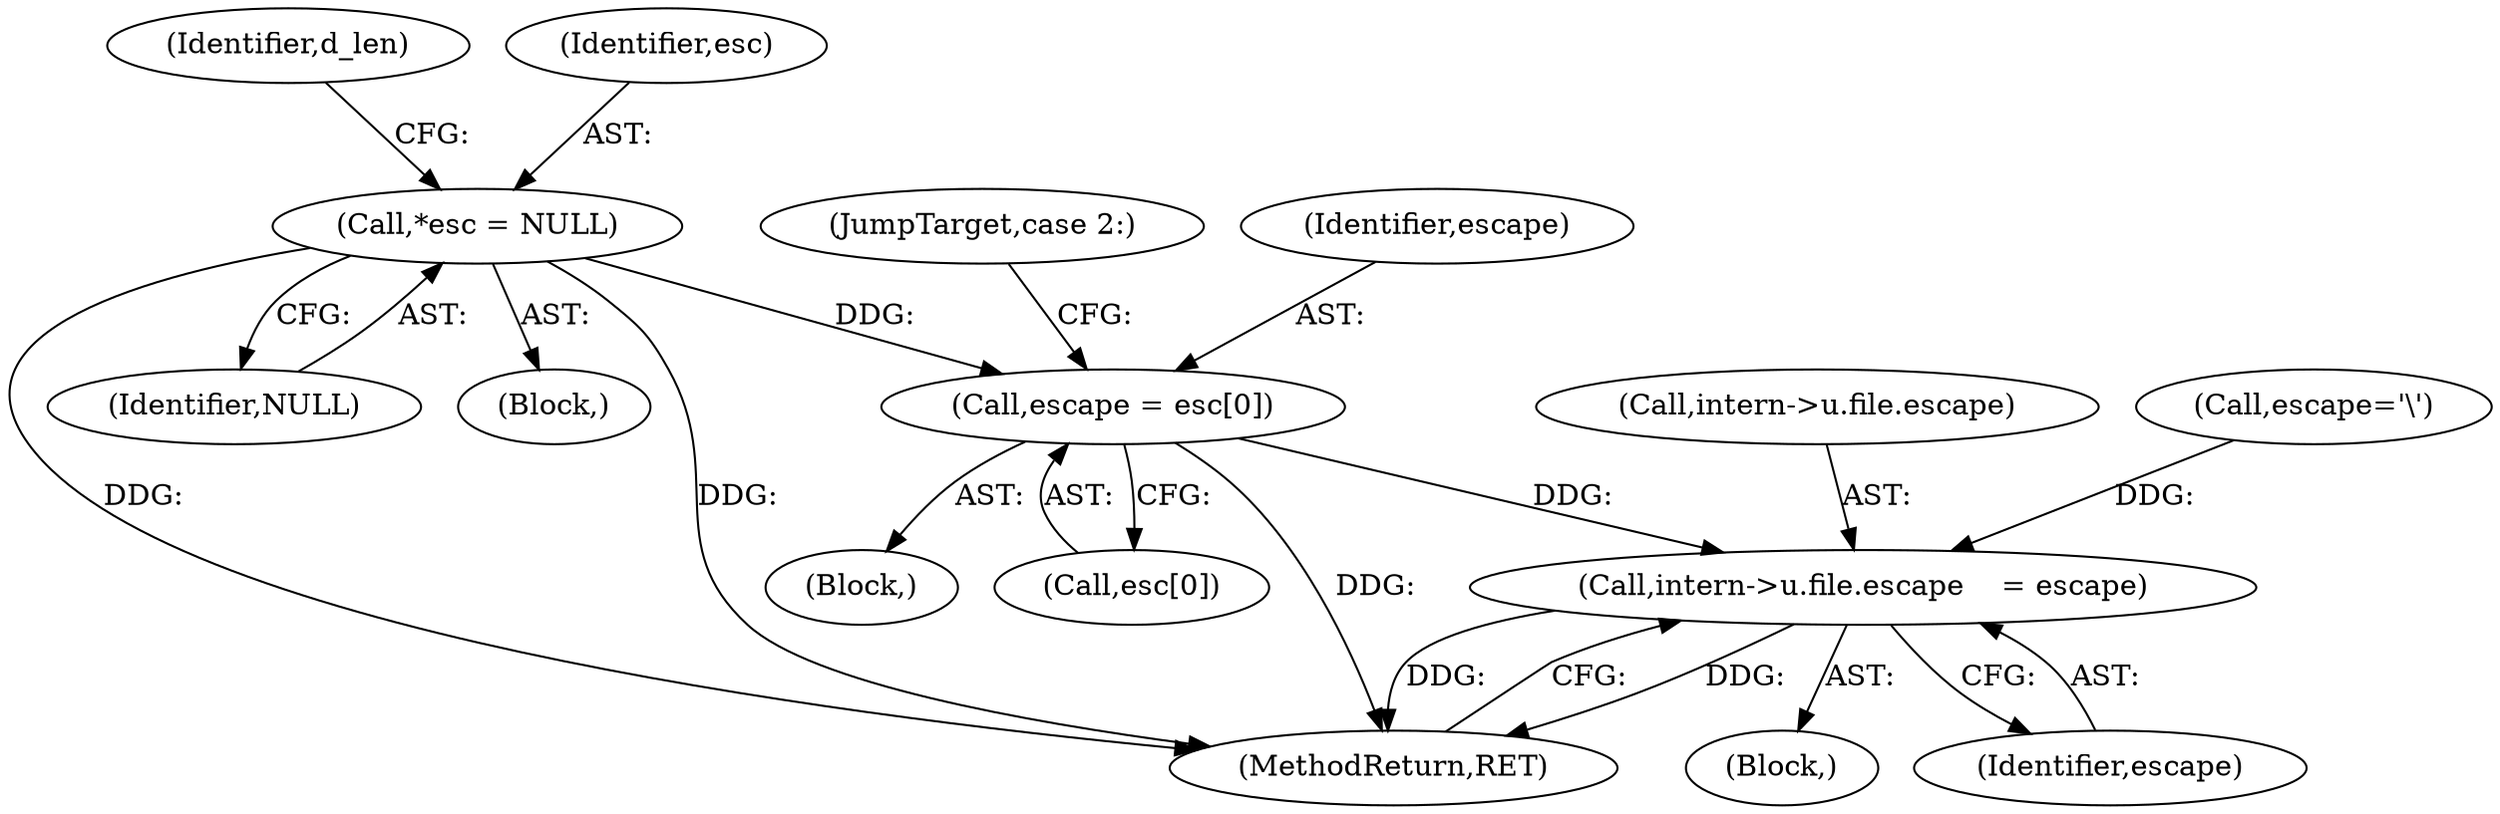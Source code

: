 digraph "0_php-src_7245bff300d3fa8bacbef7897ff080a6f1c23eba?w=1_36@array" {
"1000154" [label="(Call,escape = esc[0])"];
"1000128" [label="(Call,*esc = NULL)"];
"1000203" [label="(Call,intern->u.file.escape    = escape)"];
"1000133" [label="(Identifier,d_len)"];
"1000129" [label="(Identifier,esc)"];
"1000154" [label="(Call,escape = esc[0])"];
"1000211" [label="(Identifier,escape)"];
"1000146" [label="(Block,)"];
"1000212" [label="(MethodReturn,RET)"];
"1000130" [label="(Identifier,NULL)"];
"1000159" [label="(JumpTarget,case 2:)"];
"1000128" [label="(Call,*esc = NULL)"];
"1000143" [label="(Block,)"];
"1000204" [label="(Call,intern->u.file.escape)"];
"1000156" [label="(Call,esc[0])"];
"1000116" [label="(Call,escape='\\')"];
"1000106" [label="(Block,)"];
"1000155" [label="(Identifier,escape)"];
"1000203" [label="(Call,intern->u.file.escape    = escape)"];
"1000154" -> "1000146"  [label="AST: "];
"1000154" -> "1000156"  [label="CFG: "];
"1000155" -> "1000154"  [label="AST: "];
"1000156" -> "1000154"  [label="AST: "];
"1000159" -> "1000154"  [label="CFG: "];
"1000154" -> "1000212"  [label="DDG: "];
"1000128" -> "1000154"  [label="DDG: "];
"1000154" -> "1000203"  [label="DDG: "];
"1000128" -> "1000106"  [label="AST: "];
"1000128" -> "1000130"  [label="CFG: "];
"1000129" -> "1000128"  [label="AST: "];
"1000130" -> "1000128"  [label="AST: "];
"1000133" -> "1000128"  [label="CFG: "];
"1000128" -> "1000212"  [label="DDG: "];
"1000128" -> "1000212"  [label="DDG: "];
"1000203" -> "1000143"  [label="AST: "];
"1000203" -> "1000211"  [label="CFG: "];
"1000204" -> "1000203"  [label="AST: "];
"1000211" -> "1000203"  [label="AST: "];
"1000212" -> "1000203"  [label="CFG: "];
"1000203" -> "1000212"  [label="DDG: "];
"1000203" -> "1000212"  [label="DDG: "];
"1000116" -> "1000203"  [label="DDG: "];
}
